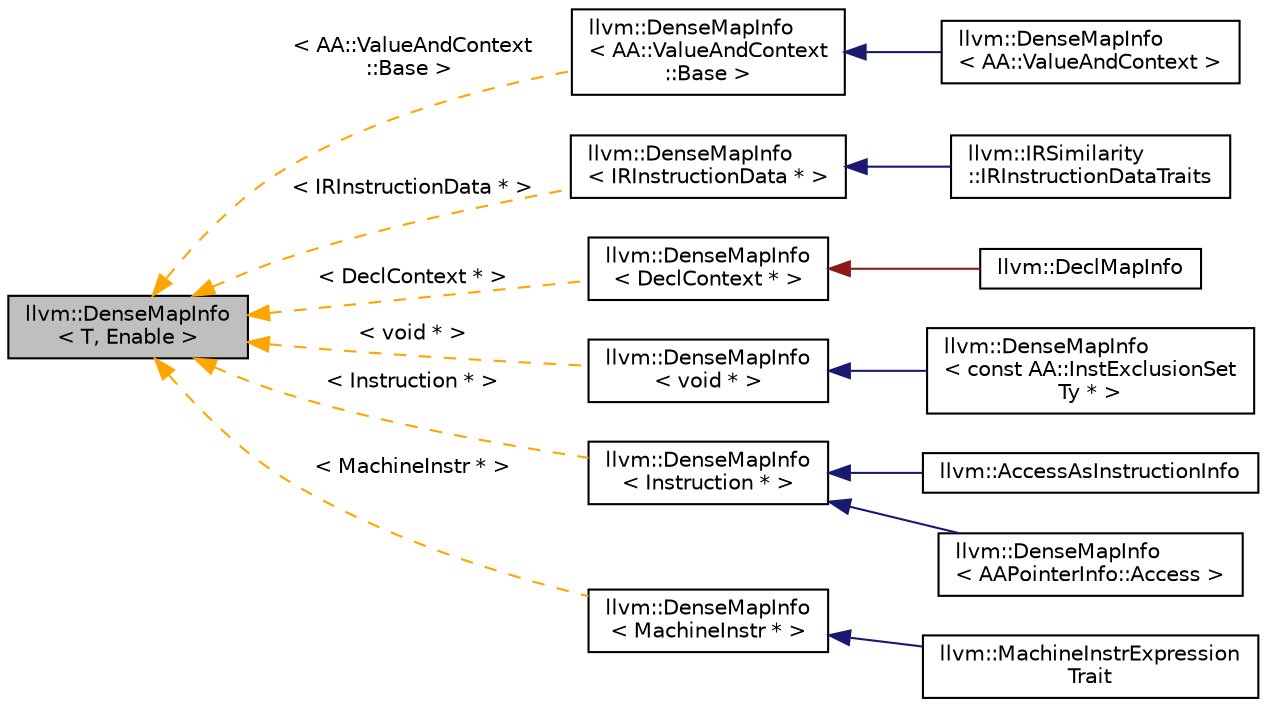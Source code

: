 digraph "llvm::DenseMapInfo&lt; T, Enable &gt;"
{
 // LATEX_PDF_SIZE
  bgcolor="transparent";
  edge [fontname="Helvetica",fontsize="10",labelfontname="Helvetica",labelfontsize="10"];
  node [fontname="Helvetica",fontsize="10",shape=record];
  rankdir="LR";
  Node1 [label="llvm::DenseMapInfo\l\< T, Enable \>",height=0.2,width=0.4,color="black", fillcolor="grey75", style="filled", fontcolor="black",tooltip="An information struct used to provide DenseMap with the various necessary components for a given valu..."];
  Node1 -> Node2 [dir="back",color="orange",fontsize="10",style="dashed",label=" \< AA::ValueAndContext\l::Base \>" ,fontname="Helvetica"];
  Node2 [label="llvm::DenseMapInfo\l\< AA::ValueAndContext\l::Base \>",height=0.2,width=0.4,color="black",URL="$structllvm_1_1DenseMapInfo.html",tooltip=" "];
  Node2 -> Node3 [dir="back",color="midnightblue",fontsize="10",style="solid",fontname="Helvetica"];
  Node3 [label="llvm::DenseMapInfo\l\< AA::ValueAndContext \>",height=0.2,width=0.4,color="black",URL="$structllvm_1_1DenseMapInfo_3_01AA_1_1ValueAndContext_01_4.html",tooltip=" "];
  Node1 -> Node4 [dir="back",color="orange",fontsize="10",style="dashed",label=" \< IRInstructionData * \>" ,fontname="Helvetica"];
  Node4 [label="llvm::DenseMapInfo\l\< IRInstructionData * \>",height=0.2,width=0.4,color="black",URL="$structllvm_1_1DenseMapInfo.html",tooltip=" "];
  Node4 -> Node5 [dir="back",color="midnightblue",fontsize="10",style="solid",fontname="Helvetica"];
  Node5 [label="llvm::IRSimilarity\l::IRInstructionDataTraits",height=0.2,width=0.4,color="black",URL="$structllvm_1_1IRSimilarity_1_1IRInstructionDataTraits.html",tooltip=" "];
  Node1 -> Node6 [dir="back",color="orange",fontsize="10",style="dashed",label=" \< DeclContext * \>" ,fontname="Helvetica"];
  Node6 [label="llvm::DenseMapInfo\l\< DeclContext * \>",height=0.2,width=0.4,color="black",URL="$structllvm_1_1DenseMapInfo.html",tooltip=" "];
  Node6 -> Node7 [dir="back",color="firebrick4",fontsize="10",style="solid",fontname="Helvetica"];
  Node7 [label="llvm::DeclMapInfo",height=0.2,width=0.4,color="black",URL="$structllvm_1_1DeclMapInfo.html",tooltip="Info type for the DenseMap storing the DeclContext pointers."];
  Node1 -> Node8 [dir="back",color="orange",fontsize="10",style="dashed",label=" \< void * \>" ,fontname="Helvetica"];
  Node8 [label="llvm::DenseMapInfo\l\< void * \>",height=0.2,width=0.4,color="black",URL="$structllvm_1_1DenseMapInfo.html",tooltip=" "];
  Node8 -> Node9 [dir="back",color="midnightblue",fontsize="10",style="solid",fontname="Helvetica"];
  Node9 [label="llvm::DenseMapInfo\l\< const AA::InstExclusionSet\lTy * \>",height=0.2,width=0.4,color="black",URL="$structllvm_1_1DenseMapInfo_3_01const_01AA_1_1InstExclusionSetTy_01_5_01_4.html",tooltip=" "];
  Node1 -> Node10 [dir="back",color="orange",fontsize="10",style="dashed",label=" \< Instruction * \>" ,fontname="Helvetica"];
  Node10 [label="llvm::DenseMapInfo\l\< Instruction * \>",height=0.2,width=0.4,color="black",URL="$structllvm_1_1DenseMapInfo.html",tooltip=" "];
  Node10 -> Node11 [dir="back",color="midnightblue",fontsize="10",style="solid",fontname="Helvetica"];
  Node11 [label="llvm::AccessAsInstructionInfo",height=0.2,width=0.4,color="black",URL="$structllvm_1_1AccessAsInstructionInfo.html",tooltip="Helper for AA::PointerInfo::Access DenseMap/Set usage ignoring everythign but the instruction."];
  Node10 -> Node12 [dir="back",color="midnightblue",fontsize="10",style="solid",fontname="Helvetica"];
  Node12 [label="llvm::DenseMapInfo\l\< AAPointerInfo::Access \>",height=0.2,width=0.4,color="black",URL="$structllvm_1_1DenseMapInfo_3_01AAPointerInfo_1_1Access_01_4.html",tooltip="Helper for AA::PointerInfo::Access DenseMap/Set usage."];
  Node1 -> Node13 [dir="back",color="orange",fontsize="10",style="dashed",label=" \< MachineInstr * \>" ,fontname="Helvetica"];
  Node13 [label="llvm::DenseMapInfo\l\< MachineInstr * \>",height=0.2,width=0.4,color="black",URL="$structllvm_1_1DenseMapInfo.html",tooltip=" "];
  Node13 -> Node14 [dir="back",color="midnightblue",fontsize="10",style="solid",fontname="Helvetica"];
  Node14 [label="llvm::MachineInstrExpression\lTrait",height=0.2,width=0.4,color="black",URL="$structllvm_1_1MachineInstrExpressionTrait.html",tooltip="Special DenseMapInfo traits to compare MachineInstr* by value of the instruction rather than by point..."];
}
